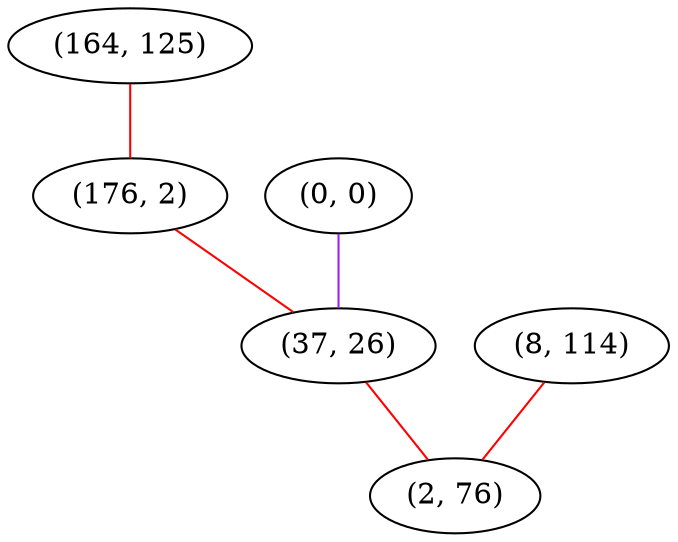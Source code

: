 graph "" {
"(164, 125)";
"(0, 0)";
"(176, 2)";
"(37, 26)";
"(8, 114)";
"(2, 76)";
"(164, 125)" -- "(176, 2)"  [color=red, key=0, weight=1];
"(0, 0)" -- "(37, 26)"  [color=purple, key=0, weight=4];
"(176, 2)" -- "(37, 26)"  [color=red, key=0, weight=1];
"(37, 26)" -- "(2, 76)"  [color=red, key=0, weight=1];
"(8, 114)" -- "(2, 76)"  [color=red, key=0, weight=1];
}
